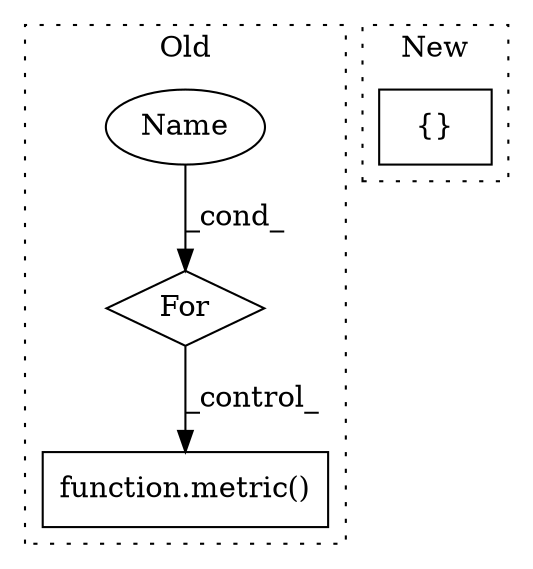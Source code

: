 digraph G {
subgraph cluster0 {
1 [label="function.metric()" a="75" s="1845,1866" l="7,1" shape="box"];
3 [label="For" a="107" s="1769,1807" l="4,18" shape="diamond"];
4 [label="Name" a="87" s="1776" l="6" shape="ellipse"];
label = "Old";
style="dotted";
}
subgraph cluster1 {
2 [label="{}" a="59" s="1462,1462" l="2,1" shape="box"];
label = "New";
style="dotted";
}
3 -> 1 [label="_control_"];
4 -> 3 [label="_cond_"];
}